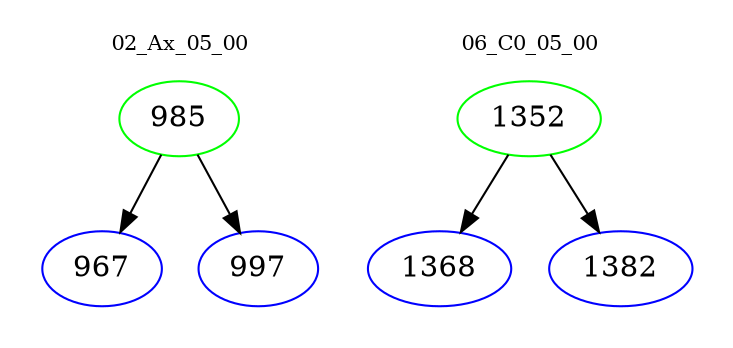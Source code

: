 digraph{
subgraph cluster_0 {
color = white
label = "02_Ax_05_00";
fontsize=10;
T0_985 [label="985", color="green"]
T0_985 -> T0_967 [color="black"]
T0_967 [label="967", color="blue"]
T0_985 -> T0_997 [color="black"]
T0_997 [label="997", color="blue"]
}
subgraph cluster_1 {
color = white
label = "06_C0_05_00";
fontsize=10;
T1_1352 [label="1352", color="green"]
T1_1352 -> T1_1368 [color="black"]
T1_1368 [label="1368", color="blue"]
T1_1352 -> T1_1382 [color="black"]
T1_1382 [label="1382", color="blue"]
}
}
